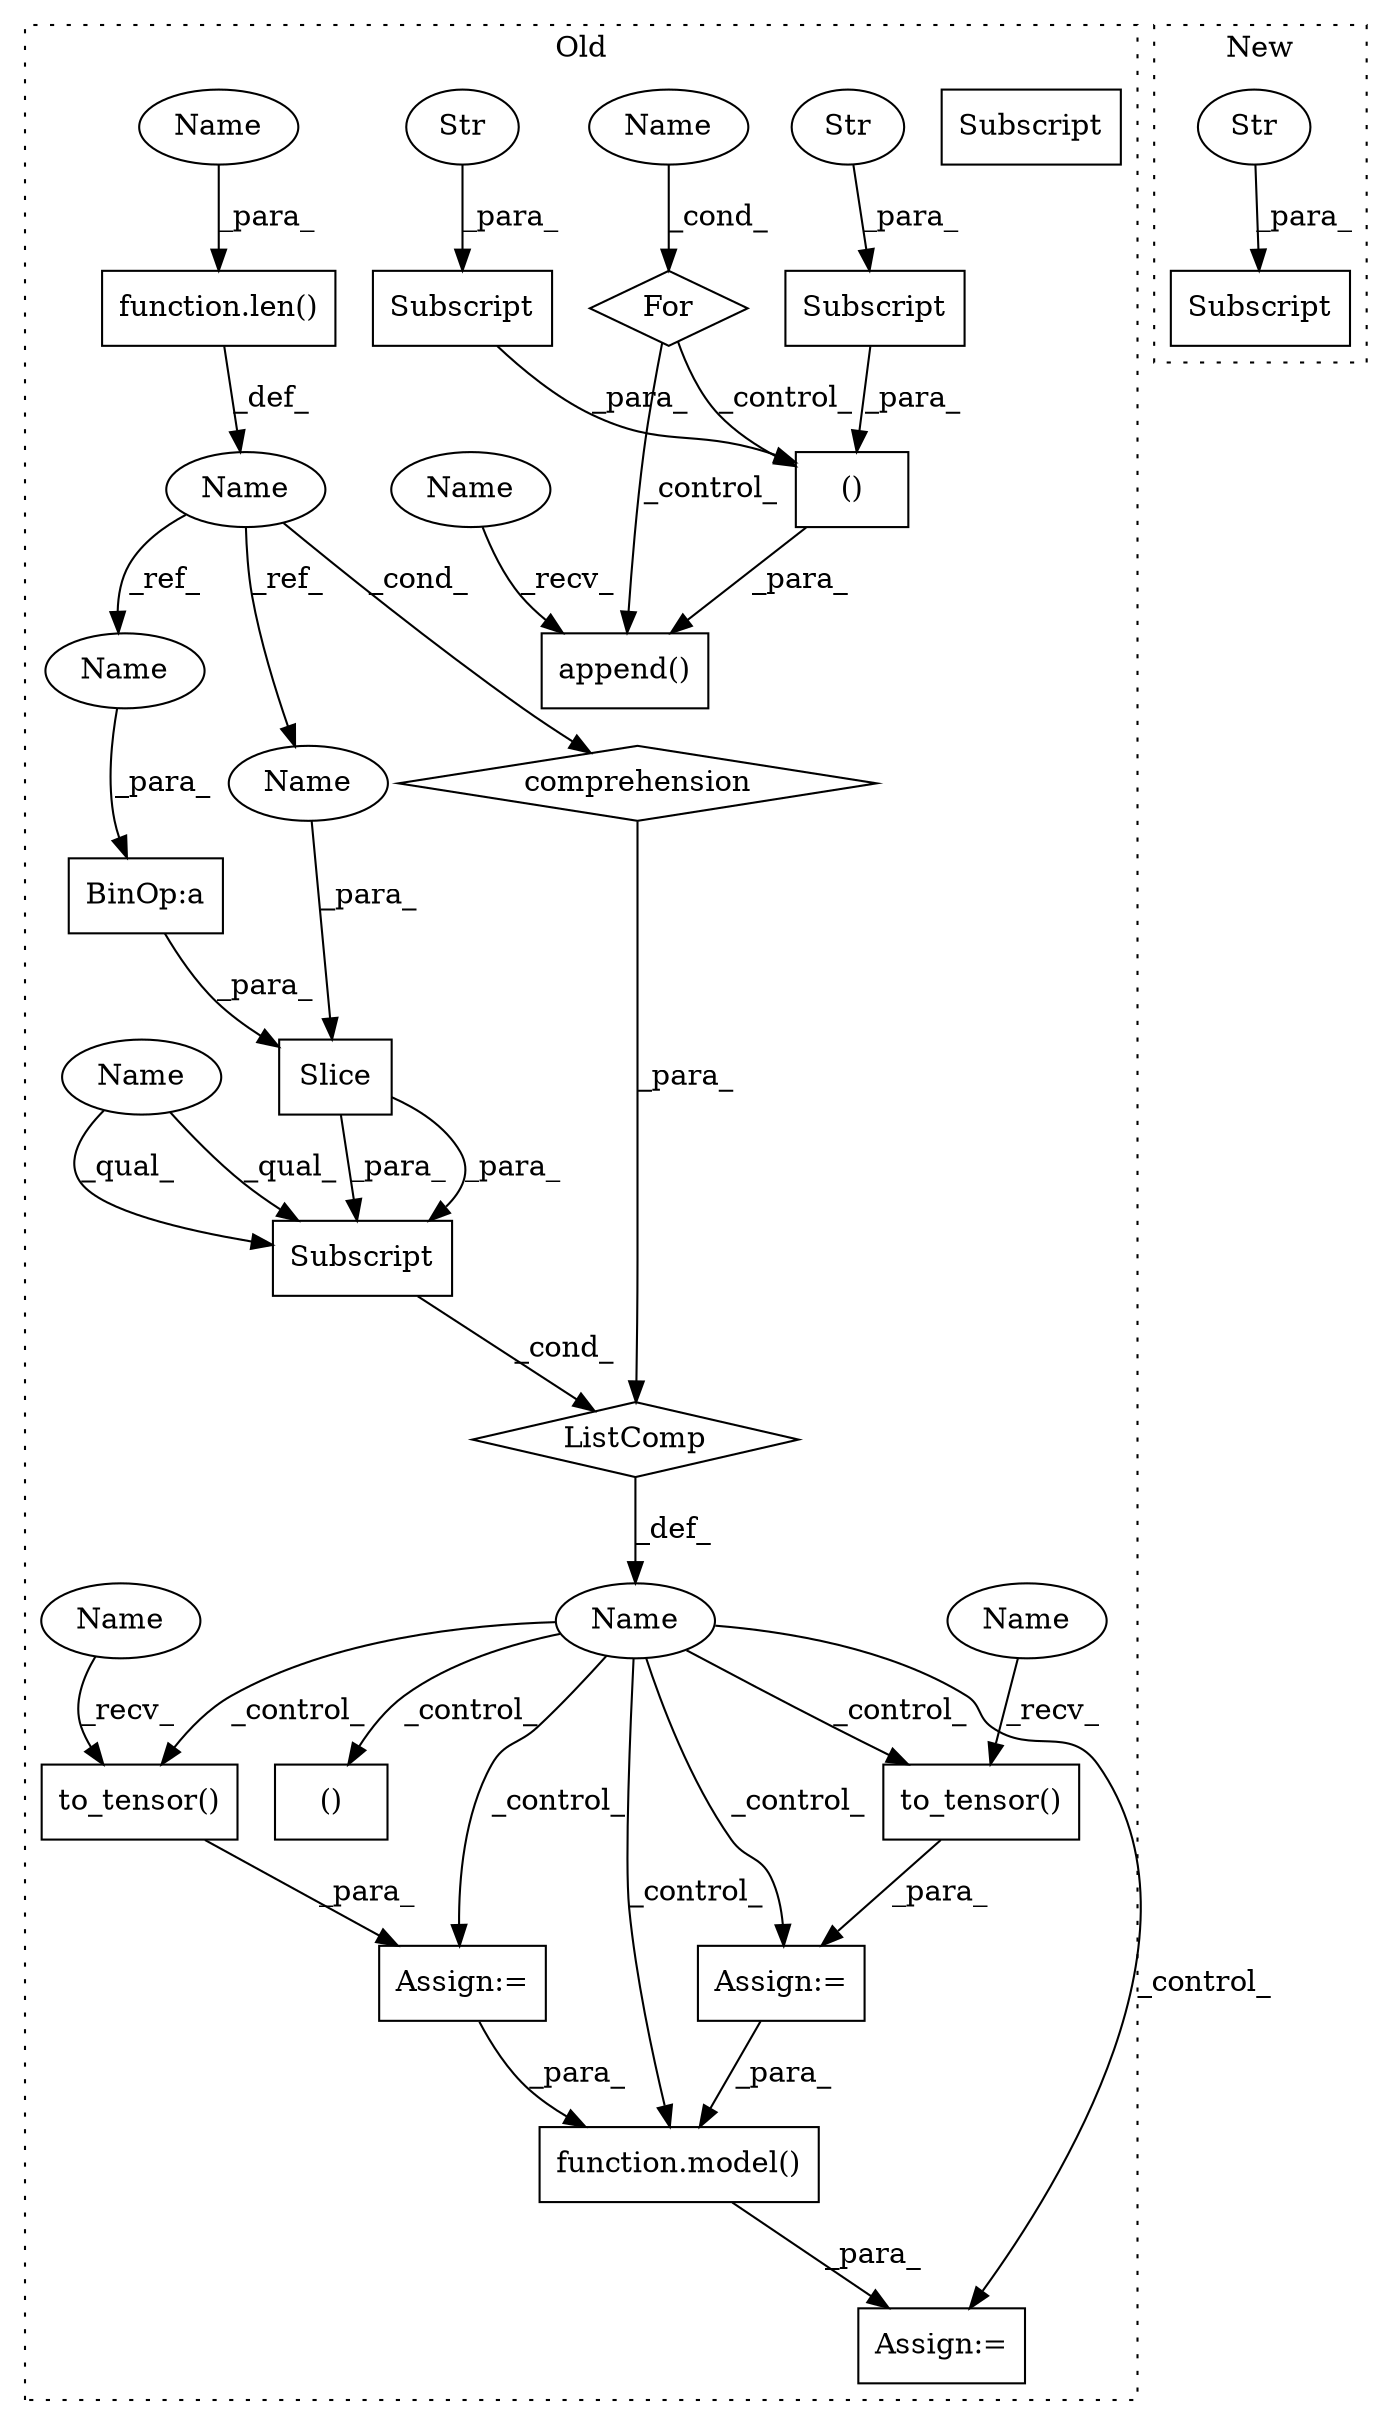 digraph G {
subgraph cluster0 {
1 [label="to_tensor()" a="75" s="3066,3092" l="17,1" shape="box"];
3 [label="Assign:=" a="68" s="3166" l="3" shape="box"];
5 [label="to_tensor()" a="75" s="3119,3150" l="17,1" shape="box"];
6 [label="Name" a="87" s="2973" l="5" shape="ellipse"];
7 [label="()" a="54" s="3008" l="16" shape="box"];
8 [label="Assign:=" a="68" s="3116" l="3" shape="box"];
9 [label="Assign:=" a="68" s="3063" l="3" shape="box"];
10 [label="function.model()" a="75" s="3169,3200" l="6,1" shape="box"];
11 [label="ListComp" a="106" s="2629" l="105" shape="diamond"];
12 [label="Subscript" a="63" s="2639,0" l="31,0" shape="box"];
13 [label="append()" a="75" s="2509,2572" l="16,1" shape="box"];
14 [label="()" a="54" s="2545" l="26" shape="box"];
15 [label="Subscript" a="63" s="2526,0" l="19,0" shape="box"];
16 [label="Str" a="66" s="2533" l="11" shape="ellipse"];
17 [label="Subscript" a="63" s="2547,0" l="24,0" shape="box"];
18 [label="Str" a="66" s="2554" l="16" shape="ellipse"];
19 [label="Name" a="87" s="2416" l="4" shape="ellipse"];
20 [label="Slice" a="80" s="2648" l="21" shape="box"];
21 [label="BinOp:a" a="82" s="2651" l="3" shape="box"];
22 [label="Name" a="87" s="2683" l="1" shape="ellipse"];
23 [label="For" a="107" s="2412,2428" l="4,10" shape="diamond"];
24 [label="comprehension" a="45" s="2679" l="3" shape="diamond"];
25 [label="function.len()" a="75" s="2697,2709" l="4,1" shape="box"];
26 [label="Subscript" a="63" s="2639,0" l="31,0" shape="box"];
27 [label="Name" a="87" s="2509" l="8" shape="ellipse"];
28 [label="Name" a="87" s="2701" l="8" shape="ellipse"];
29 [label="Name" a="87" s="2639" l="8" shape="ellipse"];
30 [label="Name" a="87" s="2650" l="1" shape="ellipse"];
31 [label="Name" a="87" s="2648" l="1" shape="ellipse"];
32 [label="Name" a="87" s="3119" l="6" shape="ellipse"];
33 [label="Name" a="87" s="3066" l="6" shape="ellipse"];
label = "Old";
style="dotted";
}
subgraph cluster1 {
2 [label="Subscript" a="63" s="3979,0" l="9,0" shape="box"];
4 [label="Str" a="66" s="3981" l="6" shape="ellipse"];
label = "New";
style="dotted";
}
1 -> 9 [label="_para_"];
4 -> 2 [label="_para_"];
5 -> 8 [label="_para_"];
6 -> 3 [label="_control_"];
6 -> 9 [label="_control_"];
6 -> 10 [label="_control_"];
6 -> 1 [label="_control_"];
6 -> 7 [label="_control_"];
6 -> 5 [label="_control_"];
6 -> 8 [label="_control_"];
8 -> 10 [label="_para_"];
9 -> 10 [label="_para_"];
10 -> 3 [label="_para_"];
11 -> 6 [label="_def_"];
14 -> 13 [label="_para_"];
15 -> 14 [label="_para_"];
16 -> 15 [label="_para_"];
17 -> 14 [label="_para_"];
18 -> 17 [label="_para_"];
19 -> 23 [label="_cond_"];
20 -> 26 [label="_para_"];
20 -> 26 [label="_para_"];
21 -> 20 [label="_para_"];
22 -> 30 [label="_ref_"];
22 -> 24 [label="_cond_"];
22 -> 31 [label="_ref_"];
23 -> 14 [label="_control_"];
23 -> 13 [label="_control_"];
24 -> 11 [label="_para_"];
25 -> 22 [label="_def_"];
26 -> 11 [label="_cond_"];
27 -> 13 [label="_recv_"];
28 -> 25 [label="_para_"];
29 -> 26 [label="_qual_"];
29 -> 26 [label="_qual_"];
30 -> 21 [label="_para_"];
31 -> 20 [label="_para_"];
32 -> 5 [label="_recv_"];
33 -> 1 [label="_recv_"];
}